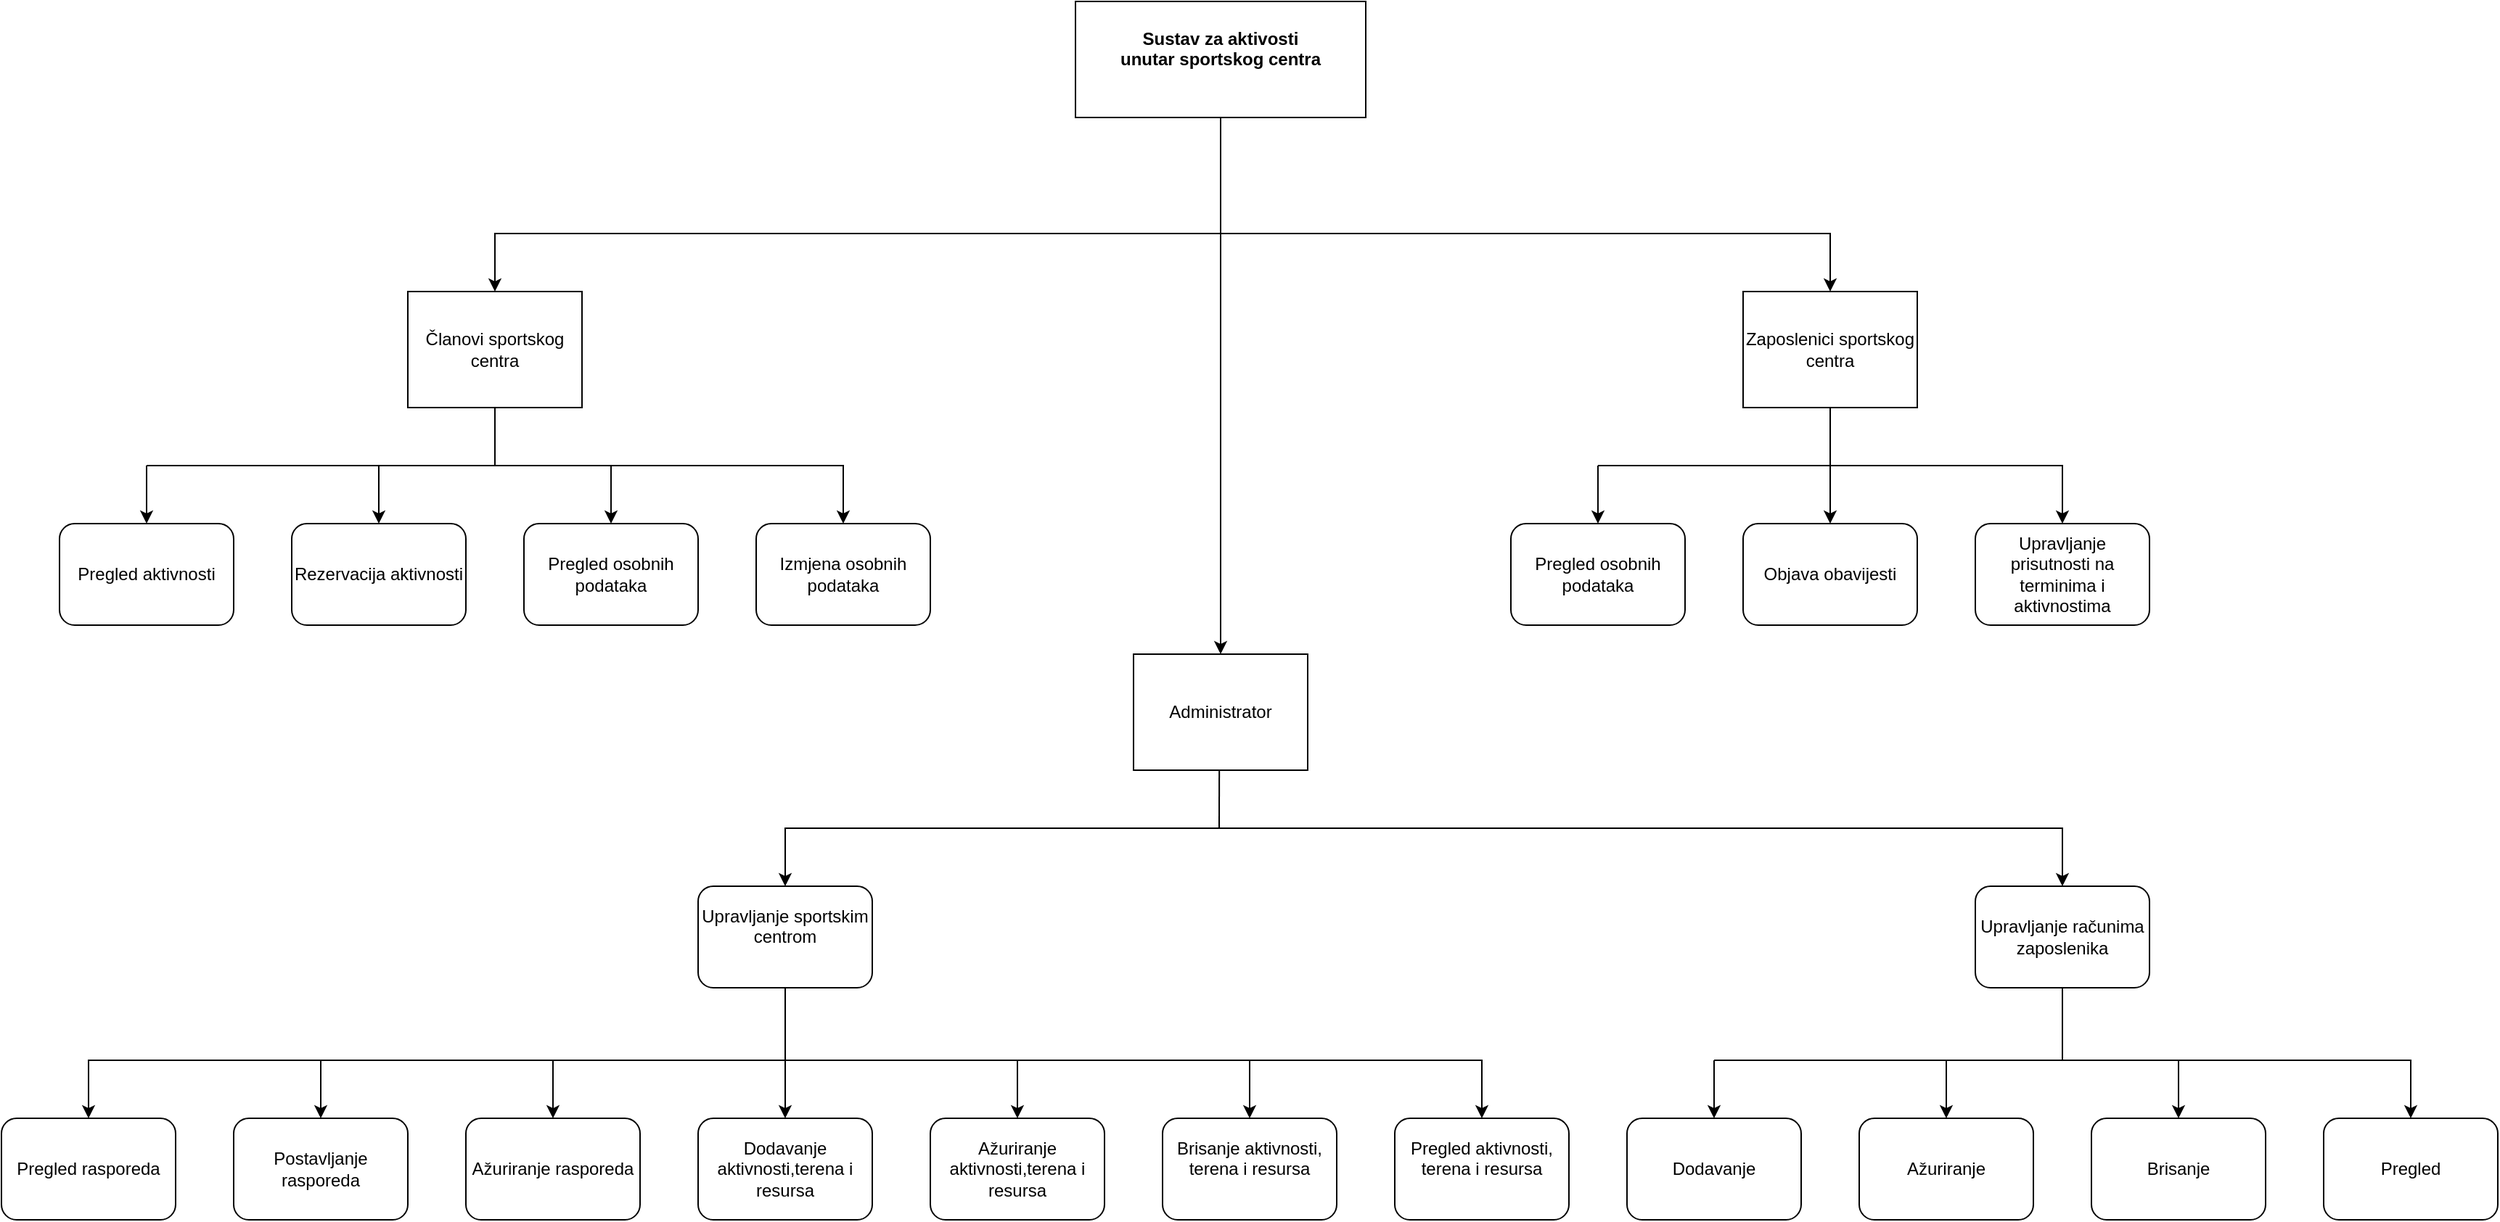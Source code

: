 <mxfile version="24.1.0" type="device">
  <diagram name="Page-1" id="jhjKWLQvOena1aMWTKjN">
    <mxGraphModel dx="2927" dy="1242" grid="1" gridSize="10" guides="1" tooltips="1" connect="1" arrows="1" fold="1" page="1" pageScale="1" pageWidth="827" pageHeight="1169" math="0" shadow="0">
      <root>
        <mxCell id="0" />
        <mxCell id="1" parent="0" />
        <mxCell id="8TAGF3zbMkn1i2R4NlTc-5" value="&lt;b&gt;Sustav za aktivosti&lt;/b&gt;&lt;div&gt;&lt;b&gt;unutar sportskog centra&lt;/b&gt;&lt;/div&gt;&lt;div&gt;&lt;br&gt;&lt;/div&gt;" style="rounded=0;whiteSpace=wrap;html=1;align=center;verticalAlign=middle;" parent="1" vertex="1">
          <mxGeometry x="280" y="120" width="200" height="80" as="geometry" />
        </mxCell>
        <mxCell id="8TAGF3zbMkn1i2R4NlTc-10" value="" style="endArrow=classic;html=1;rounded=0;exitX=0.5;exitY=1;exitDx=0;exitDy=0;" parent="1" source="8TAGF3zbMkn1i2R4NlTc-22" edge="1">
          <mxGeometry width="50" height="50" relative="1" as="geometry">
            <mxPoint x="380" y="460" as="sourcePoint" />
            <mxPoint x="380" y="650" as="targetPoint" />
            <Array as="points" />
          </mxGeometry>
        </mxCell>
        <mxCell id="8TAGF3zbMkn1i2R4NlTc-14" value="" style="endArrow=classic;html=1;rounded=0;entryX=0.5;entryY=0;entryDx=0;entryDy=0;" parent="1" target="8TAGF3zbMkn1i2R4NlTc-23" edge="1">
          <mxGeometry width="50" height="50" relative="1" as="geometry">
            <mxPoint x="380" y="280" as="sourcePoint" />
            <mxPoint x="1320" y="380" as="targetPoint" />
            <Array as="points">
              <mxPoint x="600" y="280" />
              <mxPoint x="800" y="280" />
            </Array>
          </mxGeometry>
        </mxCell>
        <mxCell id="8TAGF3zbMkn1i2R4NlTc-16" value="" style="endArrow=classic;html=1;rounded=0;entryX=0.5;entryY=0;entryDx=0;entryDy=0;" parent="1" target="8TAGF3zbMkn1i2R4NlTc-19" edge="1">
          <mxGeometry width="50" height="50" relative="1" as="geometry">
            <mxPoint x="380" y="280" as="sourcePoint" />
            <mxPoint x="80" y="400" as="targetPoint" />
            <Array as="points">
              <mxPoint x="-120" y="280" />
            </Array>
          </mxGeometry>
        </mxCell>
        <mxCell id="8TAGF3zbMkn1i2R4NlTc-19" value="Članovi sportskog centra" style="rounded=0;whiteSpace=wrap;html=1;" parent="1" vertex="1">
          <mxGeometry x="-180" y="320" width="120" height="80" as="geometry" />
        </mxCell>
        <mxCell id="8TAGF3zbMkn1i2R4NlTc-23" value="Zaposlenici sportskog centra" style="rounded=0;whiteSpace=wrap;html=1;" parent="1" vertex="1">
          <mxGeometry x="740" y="320" width="120" height="80" as="geometry" />
        </mxCell>
        <mxCell id="8TAGF3zbMkn1i2R4NlTc-27" value="" style="endArrow=none;html=1;rounded=0;" parent="1" edge="1">
          <mxGeometry width="50" height="50" relative="1" as="geometry">
            <mxPoint x="-120" y="440" as="sourcePoint" />
            <mxPoint x="-120" y="400" as="targetPoint" />
            <Array as="points">
              <mxPoint x="-120" y="440" />
            </Array>
          </mxGeometry>
        </mxCell>
        <mxCell id="8TAGF3zbMkn1i2R4NlTc-30" value="" style="endArrow=none;html=1;rounded=0;" parent="1" edge="1">
          <mxGeometry width="50" height="50" relative="1" as="geometry">
            <mxPoint x="-220" y="440" as="sourcePoint" />
            <mxPoint x="-360" y="440" as="targetPoint" />
          </mxGeometry>
        </mxCell>
        <mxCell id="8TAGF3zbMkn1i2R4NlTc-32" value="" style="endArrow=classic;html=1;rounded=0;entryX=0.5;entryY=0;entryDx=0;entryDy=0;" parent="1" target="8TAGF3zbMkn1i2R4NlTc-34" edge="1">
          <mxGeometry width="50" height="50" relative="1" as="geometry">
            <mxPoint x="-360" y="440" as="sourcePoint" />
            <mxPoint x="-340" y="520" as="targetPoint" />
          </mxGeometry>
        </mxCell>
        <mxCell id="8TAGF3zbMkn1i2R4NlTc-34" value="Pregled aktivnosti" style="rounded=1;whiteSpace=wrap;html=1;" parent="1" vertex="1">
          <mxGeometry x="-420" y="480" width="120" height="70" as="geometry" />
        </mxCell>
        <mxCell id="8TAGF3zbMkn1i2R4NlTc-35" value="" style="endArrow=classic;html=1;rounded=0;entryX=0.5;entryY=0;entryDx=0;entryDy=0;entryPerimeter=0;" parent="1" target="8TAGF3zbMkn1i2R4NlTc-36" edge="1">
          <mxGeometry width="50" height="50" relative="1" as="geometry">
            <mxPoint x="-200" y="440" as="sourcePoint" />
            <mxPoint x="-220" y="520" as="targetPoint" />
          </mxGeometry>
        </mxCell>
        <mxCell id="8TAGF3zbMkn1i2R4NlTc-36" value="Rezervacija aktivnosti" style="rounded=1;whiteSpace=wrap;html=1;" parent="1" vertex="1">
          <mxGeometry x="-260" y="480" width="120" height="70" as="geometry" />
        </mxCell>
        <mxCell id="8TAGF3zbMkn1i2R4NlTc-38" value="" style="endArrow=classic;html=1;rounded=0;entryX=0.5;entryY=0;entryDx=0;entryDy=0;" parent="1" target="8TAGF3zbMkn1i2R4NlTc-39" edge="1">
          <mxGeometry width="50" height="50" relative="1" as="geometry">
            <mxPoint x="-220" y="440" as="sourcePoint" />
            <mxPoint x="-20" y="510" as="targetPoint" />
            <Array as="points">
              <mxPoint x="-40" y="440" />
            </Array>
          </mxGeometry>
        </mxCell>
        <mxCell id="8TAGF3zbMkn1i2R4NlTc-39" value="Pregled osobnih podataka" style="rounded=1;whiteSpace=wrap;html=1;" parent="1" vertex="1">
          <mxGeometry x="-100" y="480" width="120" height="70" as="geometry" />
        </mxCell>
        <mxCell id="8TAGF3zbMkn1i2R4NlTc-40" value="" style="endArrow=classic;html=1;rounded=0;" parent="1" target="8TAGF3zbMkn1i2R4NlTc-41" edge="1">
          <mxGeometry width="50" height="50" relative="1" as="geometry">
            <mxPoint x="-40" y="440" as="sourcePoint" />
            <mxPoint x="190" y="520" as="targetPoint" />
            <Array as="points">
              <mxPoint x="120" y="440" />
            </Array>
          </mxGeometry>
        </mxCell>
        <mxCell id="8TAGF3zbMkn1i2R4NlTc-41" value="Izmjena osobnih podataka" style="rounded=1;whiteSpace=wrap;html=1;" parent="1" vertex="1">
          <mxGeometry x="60" y="480" width="120" height="70" as="geometry" />
        </mxCell>
        <mxCell id="8TAGF3zbMkn1i2R4NlTc-42" value="" style="endArrow=none;html=1;rounded=0;" parent="1" edge="1">
          <mxGeometry width="50" height="50" relative="1" as="geometry">
            <mxPoint x="379" y="690" as="sourcePoint" />
            <mxPoint x="379.09" y="650" as="targetPoint" />
          </mxGeometry>
        </mxCell>
        <mxCell id="8TAGF3zbMkn1i2R4NlTc-43" value="" style="endArrow=classic;html=1;rounded=0;entryX=0.5;entryY=0;entryDx=0;entryDy=0;" parent="1" target="8TAGF3zbMkn1i2R4NlTc-45" edge="1">
          <mxGeometry width="50" height="50" relative="1" as="geometry">
            <mxPoint x="380" y="690" as="sourcePoint" />
            <mxPoint x="80" y="780" as="targetPoint" />
            <Array as="points">
              <mxPoint x="80" y="690" />
            </Array>
          </mxGeometry>
        </mxCell>
        <mxCell id="8TAGF3zbMkn1i2R4NlTc-45" value="Upravljanje sportskim centrom&lt;div&gt;&lt;br&gt;&lt;/div&gt;" style="rounded=1;whiteSpace=wrap;html=1;align=center;" parent="1" vertex="1">
          <mxGeometry x="20" y="730" width="120" height="70" as="geometry" />
        </mxCell>
        <mxCell id="8TAGF3zbMkn1i2R4NlTc-46" value="" style="endArrow=none;html=1;rounded=0;entryX=0.5;entryY=1;entryDx=0;entryDy=0;" parent="1" target="8TAGF3zbMkn1i2R4NlTc-45" edge="1">
          <mxGeometry width="50" height="50" relative="1" as="geometry">
            <mxPoint x="80" y="850" as="sourcePoint" />
            <mxPoint x="190" y="870" as="targetPoint" />
          </mxGeometry>
        </mxCell>
        <mxCell id="8TAGF3zbMkn1i2R4NlTc-47" value="" style="endArrow=classic;html=1;rounded=0;entryX=0.5;entryY=0;entryDx=0;entryDy=0;" parent="1" target="8TAGF3zbMkn1i2R4NlTc-49" edge="1">
          <mxGeometry width="50" height="50" relative="1" as="geometry">
            <mxPoint x="-120" y="850" as="sourcePoint" />
            <mxPoint x="-280" y="930" as="targetPoint" />
            <Array as="points">
              <mxPoint x="-240" y="850" />
            </Array>
          </mxGeometry>
        </mxCell>
        <mxCell id="8TAGF3zbMkn1i2R4NlTc-49" value="Postavljanje rasporeda" style="rounded=1;whiteSpace=wrap;html=1;align=center;" parent="1" vertex="1">
          <mxGeometry x="-300" y="890" width="120" height="70" as="geometry" />
        </mxCell>
        <mxCell id="8TAGF3zbMkn1i2R4NlTc-50" value="" style="endArrow=classic;html=1;rounded=0;entryX=0.5;entryY=0;entryDx=0;entryDy=0;" parent="1" target="8TAGF3zbMkn1i2R4NlTc-51" edge="1">
          <mxGeometry width="50" height="50" relative="1" as="geometry">
            <mxPoint x="-80" y="850" as="sourcePoint" />
            <mxPoint x="-120" y="680" as="targetPoint" />
          </mxGeometry>
        </mxCell>
        <mxCell id="8TAGF3zbMkn1i2R4NlTc-51" value="Ažuriranje rasporeda" style="rounded=1;whiteSpace=wrap;html=1;align=center;" parent="1" vertex="1">
          <mxGeometry x="-140" y="890" width="120" height="70" as="geometry" />
        </mxCell>
        <mxCell id="8TAGF3zbMkn1i2R4NlTc-52" value="" style="endArrow=classic;html=1;rounded=0;entryX=0.5;entryY=0;entryDx=0;entryDy=0;" parent="1" target="8TAGF3zbMkn1i2R4NlTc-53" edge="1">
          <mxGeometry width="50" height="50" relative="1" as="geometry">
            <mxPoint x="-120" y="850" as="sourcePoint" />
            <mxPoint x="80" y="930" as="targetPoint" />
            <Array as="points">
              <mxPoint x="80" y="850" />
            </Array>
          </mxGeometry>
        </mxCell>
        <mxCell id="8TAGF3zbMkn1i2R4NlTc-53" value="Dodavanje aktivnosti,terena i resursa" style="rounded=1;whiteSpace=wrap;html=1;align=center;" parent="1" vertex="1">
          <mxGeometry x="20" y="890" width="120" height="70" as="geometry" />
        </mxCell>
        <mxCell id="8TAGF3zbMkn1i2R4NlTc-54" value="" style="endArrow=classic;html=1;rounded=0;entryX=0.5;entryY=0;entryDx=0;entryDy=0;" parent="1" target="8TAGF3zbMkn1i2R4NlTc-55" edge="1">
          <mxGeometry width="50" height="50" relative="1" as="geometry">
            <mxPoint x="80" y="850" as="sourcePoint" />
            <mxPoint x="280" y="930" as="targetPoint" />
            <Array as="points">
              <mxPoint x="240" y="850" />
            </Array>
          </mxGeometry>
        </mxCell>
        <mxCell id="8TAGF3zbMkn1i2R4NlTc-55" value="Ažuriranje aktivnosti,terena i resursa" style="rounded=1;whiteSpace=wrap;html=1;align=center;" parent="1" vertex="1">
          <mxGeometry x="180" y="890" width="120" height="70" as="geometry" />
        </mxCell>
        <mxCell id="8TAGF3zbMkn1i2R4NlTc-56" value="" style="endArrow=classic;html=1;rounded=0;entryX=0.5;entryY=0;entryDx=0;entryDy=0;" parent="1" target="8TAGF3zbMkn1i2R4NlTc-57" edge="1">
          <mxGeometry width="50" height="50" relative="1" as="geometry">
            <mxPoint x="240" y="850" as="sourcePoint" />
            <mxPoint x="440" y="930" as="targetPoint" />
            <Array as="points">
              <mxPoint x="400" y="850" />
            </Array>
          </mxGeometry>
        </mxCell>
        <mxCell id="8TAGF3zbMkn1i2R4NlTc-57" value="Brisanje aktivnosti, terena i resursa&lt;div&gt;&lt;br&gt;&lt;/div&gt;" style="rounded=1;whiteSpace=wrap;html=1;align=center;" parent="1" vertex="1">
          <mxGeometry x="340" y="890" width="120" height="70" as="geometry" />
        </mxCell>
        <mxCell id="8TAGF3zbMkn1i2R4NlTc-58" value="" style="endArrow=classic;html=1;rounded=0;exitX=0.5;exitY=1;exitDx=0;exitDy=0;" parent="1" source="8TAGF3zbMkn1i2R4NlTc-5" target="8TAGF3zbMkn1i2R4NlTc-22" edge="1">
          <mxGeometry width="50" height="50" relative="1" as="geometry">
            <mxPoint x="380" y="200" as="sourcePoint" />
            <mxPoint x="380" y="400" as="targetPoint" />
            <Array as="points" />
          </mxGeometry>
        </mxCell>
        <mxCell id="8TAGF3zbMkn1i2R4NlTc-22" value="Administrator" style="rounded=0;whiteSpace=wrap;html=1;" parent="1" vertex="1">
          <mxGeometry x="320" y="570" width="120" height="80" as="geometry" />
        </mxCell>
        <mxCell id="8TAGF3zbMkn1i2R4NlTc-59" value="" style="endArrow=classic;html=1;rounded=0;entryX=0.5;entryY=0;entryDx=0;entryDy=0;" parent="1" target="8TAGF3zbMkn1i2R4NlTc-72" edge="1">
          <mxGeometry width="50" height="50" relative="1" as="geometry">
            <mxPoint x="380" y="690" as="sourcePoint" />
            <mxPoint x="760" y="770" as="targetPoint" />
            <Array as="points">
              <mxPoint x="960" y="690" />
            </Array>
          </mxGeometry>
        </mxCell>
        <mxCell id="8TAGF3zbMkn1i2R4NlTc-72" value="Upravljanje računima zaposlenika" style="rounded=1;whiteSpace=wrap;html=1;align=center;" parent="1" vertex="1">
          <mxGeometry x="900" y="730" width="120" height="70" as="geometry" />
        </mxCell>
        <mxCell id="8TAGF3zbMkn1i2R4NlTc-73" value="" style="endArrow=none;html=1;rounded=0;entryX=0.5;entryY=1;entryDx=0;entryDy=0;" parent="1" target="8TAGF3zbMkn1i2R4NlTc-72" edge="1">
          <mxGeometry width="50" height="50" relative="1" as="geometry">
            <mxPoint x="960" y="850" as="sourcePoint" />
            <mxPoint x="970" y="870" as="targetPoint" />
          </mxGeometry>
        </mxCell>
        <mxCell id="8TAGF3zbMkn1i2R4NlTc-89" value="" style="endArrow=classic;html=1;rounded=0;entryX=0.5;entryY=0;entryDx=0;entryDy=0;" parent="1" target="8TAGF3zbMkn1i2R4NlTc-90" edge="1">
          <mxGeometry width="50" height="50" relative="1" as="geometry">
            <mxPoint x="400" y="850" as="sourcePoint" />
            <mxPoint x="600" y="930" as="targetPoint" />
            <Array as="points">
              <mxPoint x="560" y="850" />
            </Array>
          </mxGeometry>
        </mxCell>
        <mxCell id="8TAGF3zbMkn1i2R4NlTc-90" value="Pregled aktivnosti, terena i resursa&lt;div&gt;&lt;br&gt;&lt;/div&gt;" style="rounded=1;whiteSpace=wrap;html=1;align=center;" parent="1" vertex="1">
          <mxGeometry x="500" y="890" width="120" height="70" as="geometry" />
        </mxCell>
        <mxCell id="8TAGF3zbMkn1i2R4NlTc-92" value="" style="endArrow=classic;html=1;rounded=0;entryX=0.5;entryY=0;entryDx=0;entryDy=0;" parent="1" target="8TAGF3zbMkn1i2R4NlTc-93" edge="1">
          <mxGeometry width="50" height="50" relative="1" as="geometry">
            <mxPoint x="-240" y="850" as="sourcePoint" />
            <mxPoint x="-480" y="930" as="targetPoint" />
            <Array as="points">
              <mxPoint x="-400" y="850" />
            </Array>
          </mxGeometry>
        </mxCell>
        <mxCell id="8TAGF3zbMkn1i2R4NlTc-93" value="Pregled rasporeda" style="rounded=1;whiteSpace=wrap;html=1;align=center;" parent="1" vertex="1">
          <mxGeometry x="-460" y="890" width="120" height="70" as="geometry" />
        </mxCell>
        <mxCell id="8TAGF3zbMkn1i2R4NlTc-96" value="Dodavanje" style="rounded=1;whiteSpace=wrap;html=1;align=center;" parent="1" vertex="1">
          <mxGeometry x="660" y="890" width="120" height="70" as="geometry" />
        </mxCell>
        <mxCell id="8TAGF3zbMkn1i2R4NlTc-97" value="" style="endArrow=classic;html=1;rounded=0;entryX=0.5;entryY=0;entryDx=0;entryDy=0;" parent="1" target="8TAGF3zbMkn1i2R4NlTc-98" edge="1">
          <mxGeometry width="50" height="50" relative="1" as="geometry">
            <mxPoint x="720" y="850" as="sourcePoint" />
            <mxPoint x="920" y="930" as="targetPoint" />
            <Array as="points">
              <mxPoint x="880" y="850" />
            </Array>
          </mxGeometry>
        </mxCell>
        <mxCell id="8TAGF3zbMkn1i2R4NlTc-98" value="Ažuriranje" style="rounded=1;whiteSpace=wrap;html=1;align=center;" parent="1" vertex="1">
          <mxGeometry x="820" y="890" width="120" height="70" as="geometry" />
        </mxCell>
        <mxCell id="8TAGF3zbMkn1i2R4NlTc-99" value="" style="endArrow=classic;html=1;rounded=0;entryX=0.5;entryY=0;entryDx=0;entryDy=0;" parent="1" target="8TAGF3zbMkn1i2R4NlTc-100" edge="1">
          <mxGeometry width="50" height="50" relative="1" as="geometry">
            <mxPoint x="880" y="850" as="sourcePoint" />
            <mxPoint x="1080" y="930" as="targetPoint" />
            <Array as="points">
              <mxPoint x="1040" y="850" />
            </Array>
          </mxGeometry>
        </mxCell>
        <mxCell id="8TAGF3zbMkn1i2R4NlTc-100" value="&lt;div&gt;Brisanje&lt;/div&gt;" style="rounded=1;whiteSpace=wrap;html=1;align=center;" parent="1" vertex="1">
          <mxGeometry x="980" y="890" width="120" height="70" as="geometry" />
        </mxCell>
        <mxCell id="8TAGF3zbMkn1i2R4NlTc-101" value="" style="endArrow=classic;html=1;rounded=0;entryX=0.5;entryY=0;entryDx=0;entryDy=0;" parent="1" target="8TAGF3zbMkn1i2R4NlTc-102" edge="1">
          <mxGeometry width="50" height="50" relative="1" as="geometry">
            <mxPoint x="1040" y="850" as="sourcePoint" />
            <mxPoint x="1240" y="930" as="targetPoint" />
            <Array as="points">
              <mxPoint x="1200" y="850" />
            </Array>
          </mxGeometry>
        </mxCell>
        <mxCell id="8TAGF3zbMkn1i2R4NlTc-102" value="&lt;div&gt;Pregled&lt;/div&gt;" style="rounded=1;whiteSpace=wrap;html=1;align=center;" parent="1" vertex="1">
          <mxGeometry x="1140" y="890" width="120" height="70" as="geometry" />
        </mxCell>
        <mxCell id="8TAGF3zbMkn1i2R4NlTc-103" value="" style="endArrow=classic;html=1;rounded=0;entryX=0.5;entryY=0;entryDx=0;entryDy=0;" parent="1" target="8TAGF3zbMkn1i2R4NlTc-96" edge="1">
          <mxGeometry width="50" height="50" relative="1" as="geometry">
            <mxPoint x="720" y="850" as="sourcePoint" />
            <mxPoint x="710" y="780" as="targetPoint" />
          </mxGeometry>
        </mxCell>
        <mxCell id="8TAGF3zbMkn1i2R4NlTc-111" value="" style="endArrow=none;html=1;rounded=0;entryX=0.5;entryY=1;entryDx=0;entryDy=0;" parent="1" target="8TAGF3zbMkn1i2R4NlTc-23" edge="1">
          <mxGeometry width="50" height="50" relative="1" as="geometry">
            <mxPoint x="800" y="450" as="sourcePoint" />
            <mxPoint x="800" y="400" as="targetPoint" />
          </mxGeometry>
        </mxCell>
        <mxCell id="8TAGF3zbMkn1i2R4NlTc-112" value="" style="endArrow=classic;html=1;rounded=0;entryX=0.5;entryY=0;entryDx=0;entryDy=0;" parent="1" target="8TAGF3zbMkn1i2R4NlTc-113" edge="1">
          <mxGeometry width="50" height="50" relative="1" as="geometry">
            <mxPoint x="640" y="440" as="sourcePoint" />
            <mxPoint x="600" y="530" as="targetPoint" />
          </mxGeometry>
        </mxCell>
        <mxCell id="8TAGF3zbMkn1i2R4NlTc-113" value="Pregled osobnih podataka" style="rounded=1;whiteSpace=wrap;html=1;align=center;" parent="1" vertex="1">
          <mxGeometry x="580" y="480" width="120" height="70" as="geometry" />
        </mxCell>
        <mxCell id="8TAGF3zbMkn1i2R4NlTc-114" value="" style="endArrow=classic;html=1;rounded=0;entryX=0.5;entryY=0;entryDx=0;entryDy=0;" parent="1" target="8TAGF3zbMkn1i2R4NlTc-115" edge="1">
          <mxGeometry width="50" height="50" relative="1" as="geometry">
            <mxPoint x="640" y="440" as="sourcePoint" />
            <mxPoint x="800" y="530" as="targetPoint" />
            <Array as="points">
              <mxPoint x="800" y="440" />
            </Array>
          </mxGeometry>
        </mxCell>
        <mxCell id="8TAGF3zbMkn1i2R4NlTc-115" value="Objava obavijesti" style="rounded=1;whiteSpace=wrap;html=1;align=center;" parent="1" vertex="1">
          <mxGeometry x="740" y="480" width="120" height="70" as="geometry" />
        </mxCell>
        <mxCell id="8TAGF3zbMkn1i2R4NlTc-116" value="" style="endArrow=classic;html=1;rounded=0;entryX=0.5;entryY=0;entryDx=0;entryDy=0;" parent="1" edge="1">
          <mxGeometry width="50" height="50" relative="1" as="geometry">
            <mxPoint x="800" y="440" as="sourcePoint" />
            <mxPoint x="960" y="480" as="targetPoint" />
            <Array as="points">
              <mxPoint x="960" y="440" />
            </Array>
          </mxGeometry>
        </mxCell>
        <mxCell id="8TAGF3zbMkn1i2R4NlTc-117" value="U&lt;span style=&quot;background-color: initial;&quot;&gt;pravljanje prisutnosti na terminima i aktivnostima&lt;/span&gt;" style="rounded=1;whiteSpace=wrap;html=1;align=center;" parent="1" vertex="1">
          <mxGeometry x="900" y="480" width="120" height="70" as="geometry" />
        </mxCell>
      </root>
    </mxGraphModel>
  </diagram>
</mxfile>
